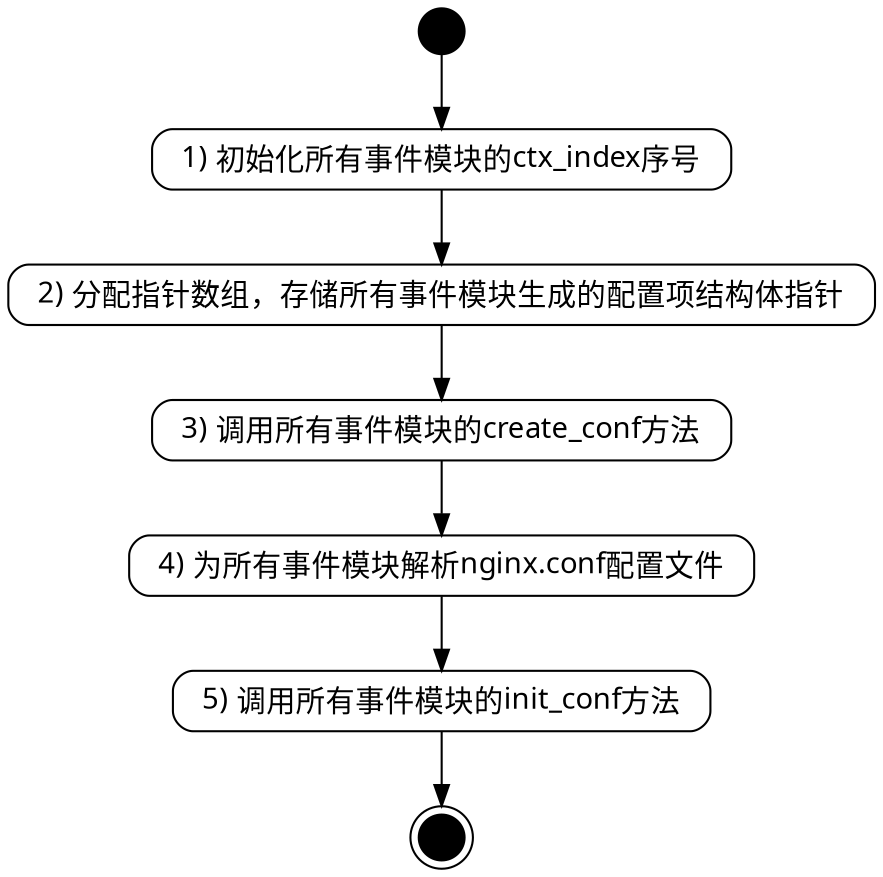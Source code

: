 digraph g {
    node [
        shape=circle,
        style=filled,
        color="#000000",
        fixedsize=true
        width=0.30
        height=0.30
    ];
    
    start [ label="" ];
   
    node [
        shape=doublecircle,
        style=filled,
        color="#000000"
        fixedsize=true
        width=0.3
        height=0.3
    ];
    end   [ label="" ];
    
    node [
        shape=rectangle
        style="solid,rounded"
        fontname="Microsoft YaHei"
        fixedsize=false
        margin="0.20,0.10"
    ];
    step1 [ label="1) 初始化所有事件模块的ctx_index序号" ];
    step2 [ label="2) 分配指针数组，存储所有事件模块生成的配置项结构体指针" ];
    step3 [ label="3) 调用所有事件模块的create_conf方法" ];
    step4 [ label="4) 为所有事件模块解析nginx.conf配置文件" ];
    step5 [ label="5) 调用所有事件模块的init_conf方法" ];
    start -> step1;
    step1 -> step2;
    step2 -> step3;
    step3 -> step4;
    step4 -> step5;
    step5 -> end;
}
